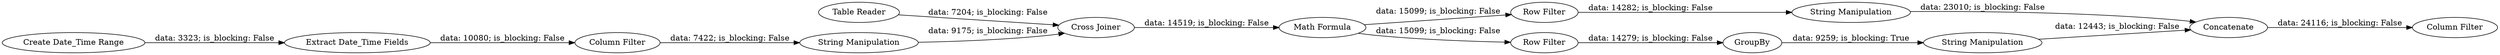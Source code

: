 digraph {
	"-2321737840709646665_36" [label="String Manipulation"]
	"-2321737840709646665_33" [label="Row Filter"]
	"-2908005470548762292_2" [label="Create Date_Time Range"]
	"-2321737840709646665_1" [label="Table Reader"]
	"-2908005470548762292_31" [label="Column Filter"]
	"-2908005470548762292_37" [label="String Manipulation"]
	"-2321737840709646665_39" [label=Concatenate]
	"-2321737840709646665_35" [label=GroupBy]
	"-2321737840709646665_38" [label="String Manipulation"]
	"-2908005470548762292_30" [label="Extract Date_Time Fields"]
	"-2321737840709646665_28" [label="Cross Joiner"]
	"-2321737840709646665_40" [label="Column Filter"]
	"-2321737840709646665_34" [label="Row Filter"]
	"-2321737840709646665_29" [label="Math Formula"]
	"-2321737840709646665_38" -> "-2321737840709646665_39" [label="data: 23010; is_blocking: False"]
	"-2321737840709646665_33" -> "-2321737840709646665_38" [label="data: 14282; is_blocking: False"]
	"-2321737840709646665_36" -> "-2321737840709646665_39" [label="data: 12443; is_blocking: False"]
	"-2908005470548762292_31" -> "-2908005470548762292_37" [label="data: 7422; is_blocking: False"]
	"-2321737840709646665_29" -> "-2321737840709646665_34" [label="data: 15099; is_blocking: False"]
	"-2321737840709646665_35" -> "-2321737840709646665_36" [label="data: 9259; is_blocking: True"]
	"-2908005470548762292_2" -> "-2908005470548762292_30" [label="data: 3323; is_blocking: False"]
	"-2321737840709646665_34" -> "-2321737840709646665_35" [label="data: 14279; is_blocking: False"]
	"-2321737840709646665_1" -> "-2321737840709646665_28" [label="data: 7204; is_blocking: False"]
	"-2321737840709646665_28" -> "-2321737840709646665_29" [label="data: 14519; is_blocking: False"]
	"-2321737840709646665_29" -> "-2321737840709646665_33" [label="data: 15099; is_blocking: False"]
	"-2908005470548762292_30" -> "-2908005470548762292_31" [label="data: 10080; is_blocking: False"]
	"-2908005470548762292_37" -> "-2321737840709646665_28" [label="data: 9175; is_blocking: False"]
	"-2321737840709646665_39" -> "-2321737840709646665_40" [label="data: 24116; is_blocking: False"]
	rankdir=LR
}
